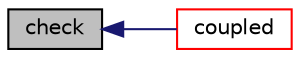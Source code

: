 digraph "check"
{
  bgcolor="transparent";
  edge [fontname="Helvetica",fontsize="10",labelfontname="Helvetica",labelfontsize="10"];
  node [fontname="Helvetica",fontsize="10",shape=record];
  rankdir="LR";
  Node11106 [label="check",height=0.2,width=0.4,color="black", fillcolor="grey75", style="filled", fontcolor="black"];
  Node11106 -> Node11107 [dir="back",color="midnightblue",fontsize="10",style="solid",fontname="Helvetica"];
  Node11107 [label="coupled",height=0.2,width=0.4,color="red",URL="$a23241.html#a39c01db0e66d00fe0621a0c7e5fc4ead",tooltip="Return true if this patch field is coupled. "];
}
